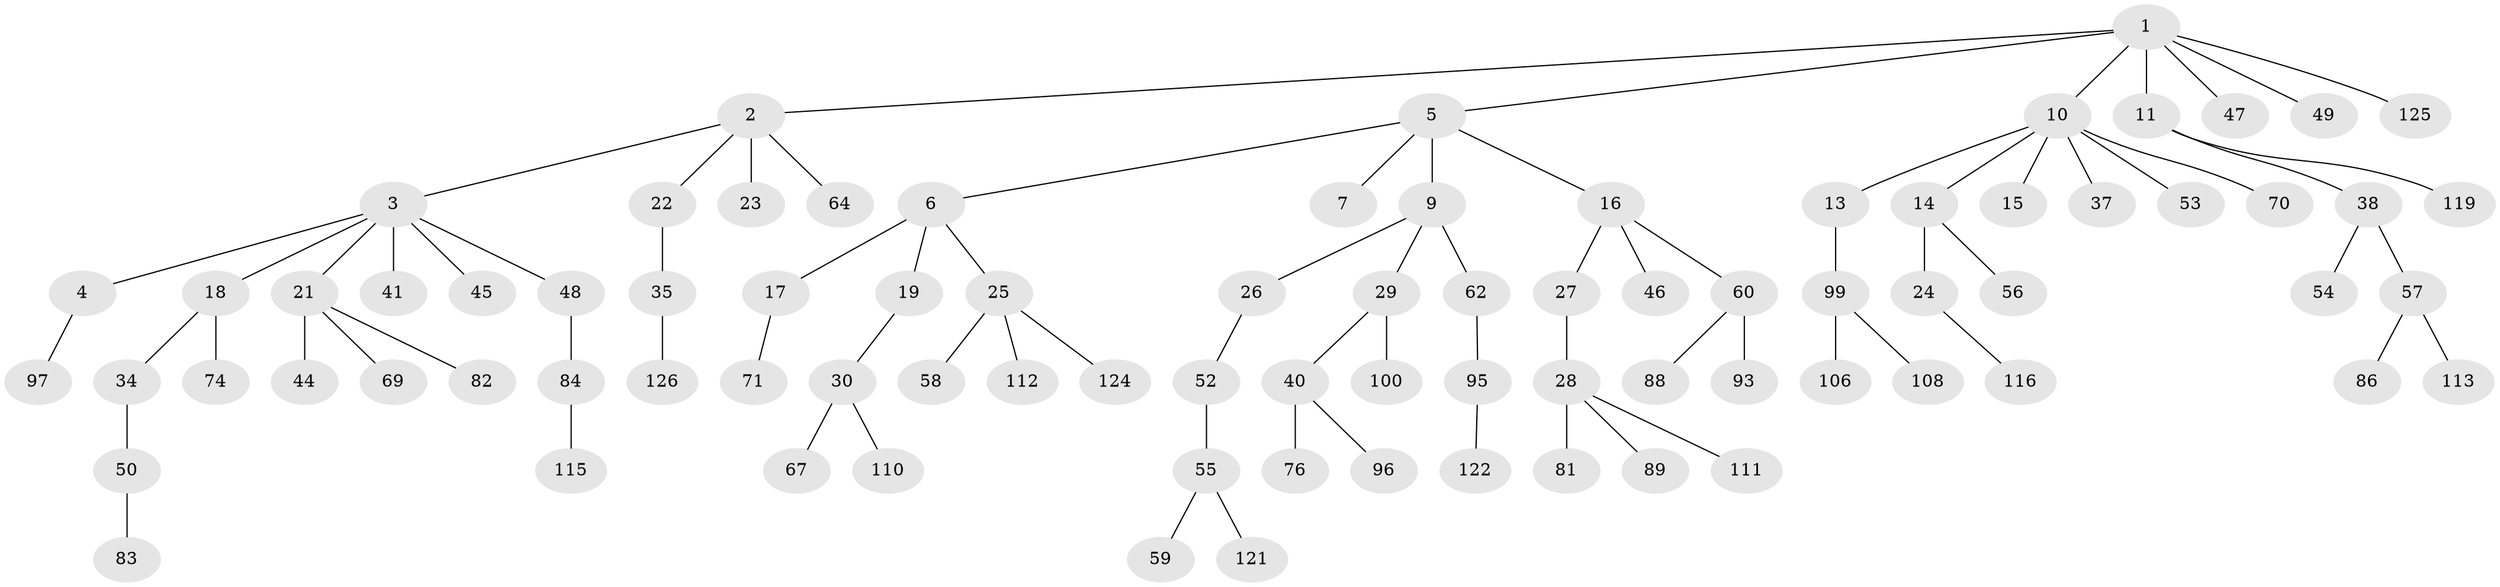 // original degree distribution, {8: 0.007874015748031496, 5: 0.031496062992125984, 6: 0.023622047244094488, 2: 0.23622047244094488, 1: 0.5039370078740157, 3: 0.14173228346456693, 4: 0.05511811023622047}
// Generated by graph-tools (version 1.1) at 2025/11/02/27/25 16:11:28]
// undirected, 84 vertices, 83 edges
graph export_dot {
graph [start="1"]
  node [color=gray90,style=filled];
  1 [super="+85"];
  2;
  3 [super="+31"];
  4;
  5 [super="+8"];
  6 [super="+42"];
  7 [super="+51"];
  9 [super="+68"];
  10 [super="+12"];
  11 [super="+33"];
  13 [super="+36"];
  14 [super="+87"];
  15 [super="+63"];
  16 [super="+32"];
  17 [super="+94"];
  18;
  19 [super="+20"];
  21 [super="+101"];
  22;
  23 [super="+61"];
  24 [super="+39"];
  25 [super="+78"];
  26 [super="+103"];
  27 [super="+65"];
  28 [super="+79"];
  29 [super="+80"];
  30 [super="+43"];
  34 [super="+105"];
  35;
  37 [super="+91"];
  38;
  40 [super="+98"];
  41 [super="+90"];
  44;
  45;
  46;
  47;
  48 [super="+102"];
  49;
  50 [super="+75"];
  52 [super="+73"];
  53;
  54;
  55 [super="+107"];
  56;
  57 [super="+114"];
  58;
  59;
  60 [super="+72"];
  62 [super="+66"];
  64;
  67;
  69;
  70 [super="+109"];
  71 [super="+118"];
  74 [super="+77"];
  76;
  81;
  82;
  83 [super="+92"];
  84;
  86;
  88;
  89 [super="+120"];
  93;
  95;
  96;
  97 [super="+117"];
  99 [super="+104"];
  100;
  106;
  108;
  110;
  111;
  112;
  113;
  115 [super="+123"];
  116;
  119;
  121;
  122;
  124;
  125;
  126 [super="+127"];
  1 -- 2;
  1 -- 5;
  1 -- 10;
  1 -- 11;
  1 -- 47;
  1 -- 49;
  1 -- 125;
  2 -- 3;
  2 -- 22;
  2 -- 23;
  2 -- 64;
  3 -- 4;
  3 -- 18;
  3 -- 21;
  3 -- 45;
  3 -- 48;
  3 -- 41;
  4 -- 97;
  5 -- 6;
  5 -- 7;
  5 -- 9;
  5 -- 16;
  6 -- 17;
  6 -- 19;
  6 -- 25;
  9 -- 26;
  9 -- 29;
  9 -- 62;
  10 -- 70;
  10 -- 37;
  10 -- 53;
  10 -- 13;
  10 -- 14;
  10 -- 15;
  11 -- 38;
  11 -- 119;
  13 -- 99;
  14 -- 24;
  14 -- 56;
  16 -- 27;
  16 -- 60;
  16 -- 46;
  17 -- 71;
  18 -- 34;
  18 -- 74;
  19 -- 30;
  21 -- 44;
  21 -- 69;
  21 -- 82;
  22 -- 35;
  24 -- 116;
  25 -- 58;
  25 -- 112;
  25 -- 124;
  26 -- 52;
  27 -- 28;
  28 -- 89;
  28 -- 81;
  28 -- 111;
  29 -- 40;
  29 -- 100;
  30 -- 110;
  30 -- 67;
  34 -- 50;
  35 -- 126;
  38 -- 54;
  38 -- 57;
  40 -- 76;
  40 -- 96;
  48 -- 84;
  50 -- 83;
  52 -- 55;
  55 -- 59;
  55 -- 121;
  57 -- 86;
  57 -- 113;
  60 -- 88;
  60 -- 93;
  62 -- 95;
  84 -- 115;
  95 -- 122;
  99 -- 106;
  99 -- 108;
}

